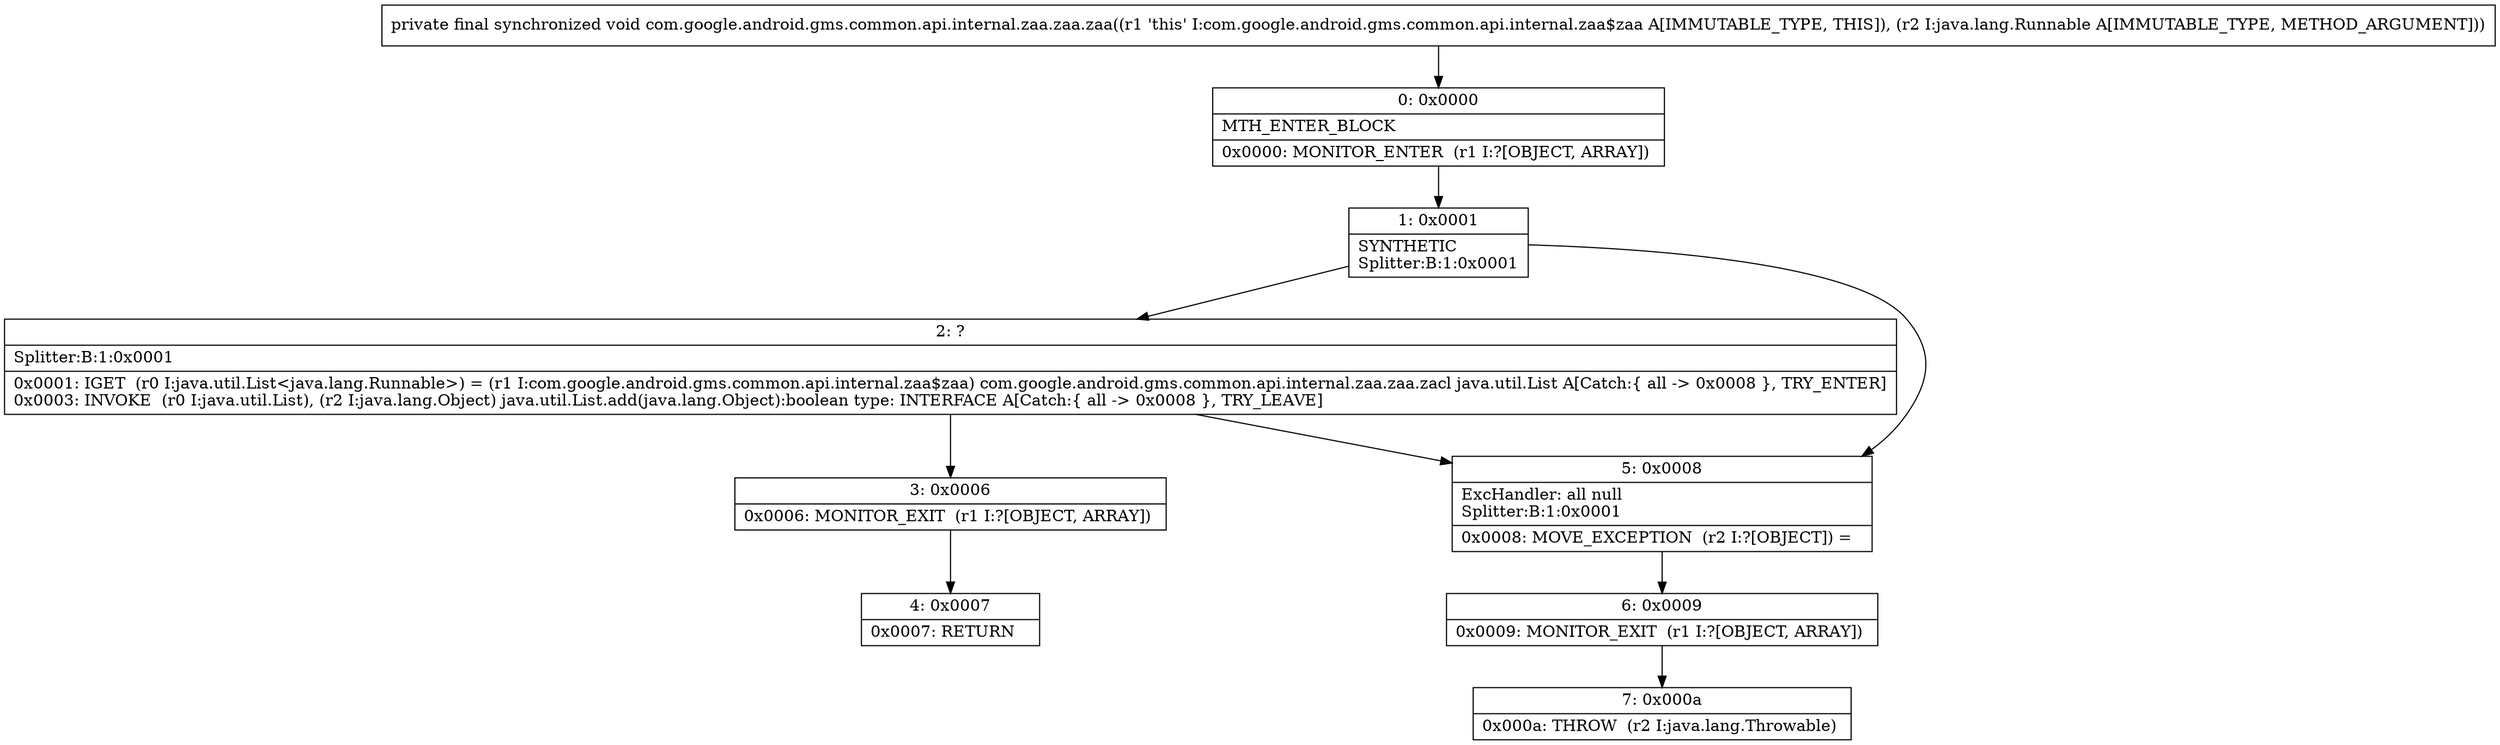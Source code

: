 digraph "CFG forcom.google.android.gms.common.api.internal.zaa.zaa.zaa(Ljava\/lang\/Runnable;)V" {
Node_0 [shape=record,label="{0\:\ 0x0000|MTH_ENTER_BLOCK\l|0x0000: MONITOR_ENTER  (r1 I:?[OBJECT, ARRAY]) \l}"];
Node_1 [shape=record,label="{1\:\ 0x0001|SYNTHETIC\lSplitter:B:1:0x0001\l}"];
Node_2 [shape=record,label="{2\:\ ?|Splitter:B:1:0x0001\l|0x0001: IGET  (r0 I:java.util.List\<java.lang.Runnable\>) = (r1 I:com.google.android.gms.common.api.internal.zaa$zaa) com.google.android.gms.common.api.internal.zaa.zaa.zacl java.util.List A[Catch:\{ all \-\> 0x0008 \}, TRY_ENTER]\l0x0003: INVOKE  (r0 I:java.util.List), (r2 I:java.lang.Object) java.util.List.add(java.lang.Object):boolean type: INTERFACE A[Catch:\{ all \-\> 0x0008 \}, TRY_LEAVE]\l}"];
Node_3 [shape=record,label="{3\:\ 0x0006|0x0006: MONITOR_EXIT  (r1 I:?[OBJECT, ARRAY]) \l}"];
Node_4 [shape=record,label="{4\:\ 0x0007|0x0007: RETURN   \l}"];
Node_5 [shape=record,label="{5\:\ 0x0008|ExcHandler: all null\lSplitter:B:1:0x0001\l|0x0008: MOVE_EXCEPTION  (r2 I:?[OBJECT]) =  \l}"];
Node_6 [shape=record,label="{6\:\ 0x0009|0x0009: MONITOR_EXIT  (r1 I:?[OBJECT, ARRAY]) \l}"];
Node_7 [shape=record,label="{7\:\ 0x000a|0x000a: THROW  (r2 I:java.lang.Throwable) \l}"];
MethodNode[shape=record,label="{private final synchronized void com.google.android.gms.common.api.internal.zaa.zaa.zaa((r1 'this' I:com.google.android.gms.common.api.internal.zaa$zaa A[IMMUTABLE_TYPE, THIS]), (r2 I:java.lang.Runnable A[IMMUTABLE_TYPE, METHOD_ARGUMENT])) }"];
MethodNode -> Node_0;
Node_0 -> Node_1;
Node_1 -> Node_2;
Node_1 -> Node_5;
Node_2 -> Node_3;
Node_2 -> Node_5;
Node_3 -> Node_4;
Node_5 -> Node_6;
Node_6 -> Node_7;
}

